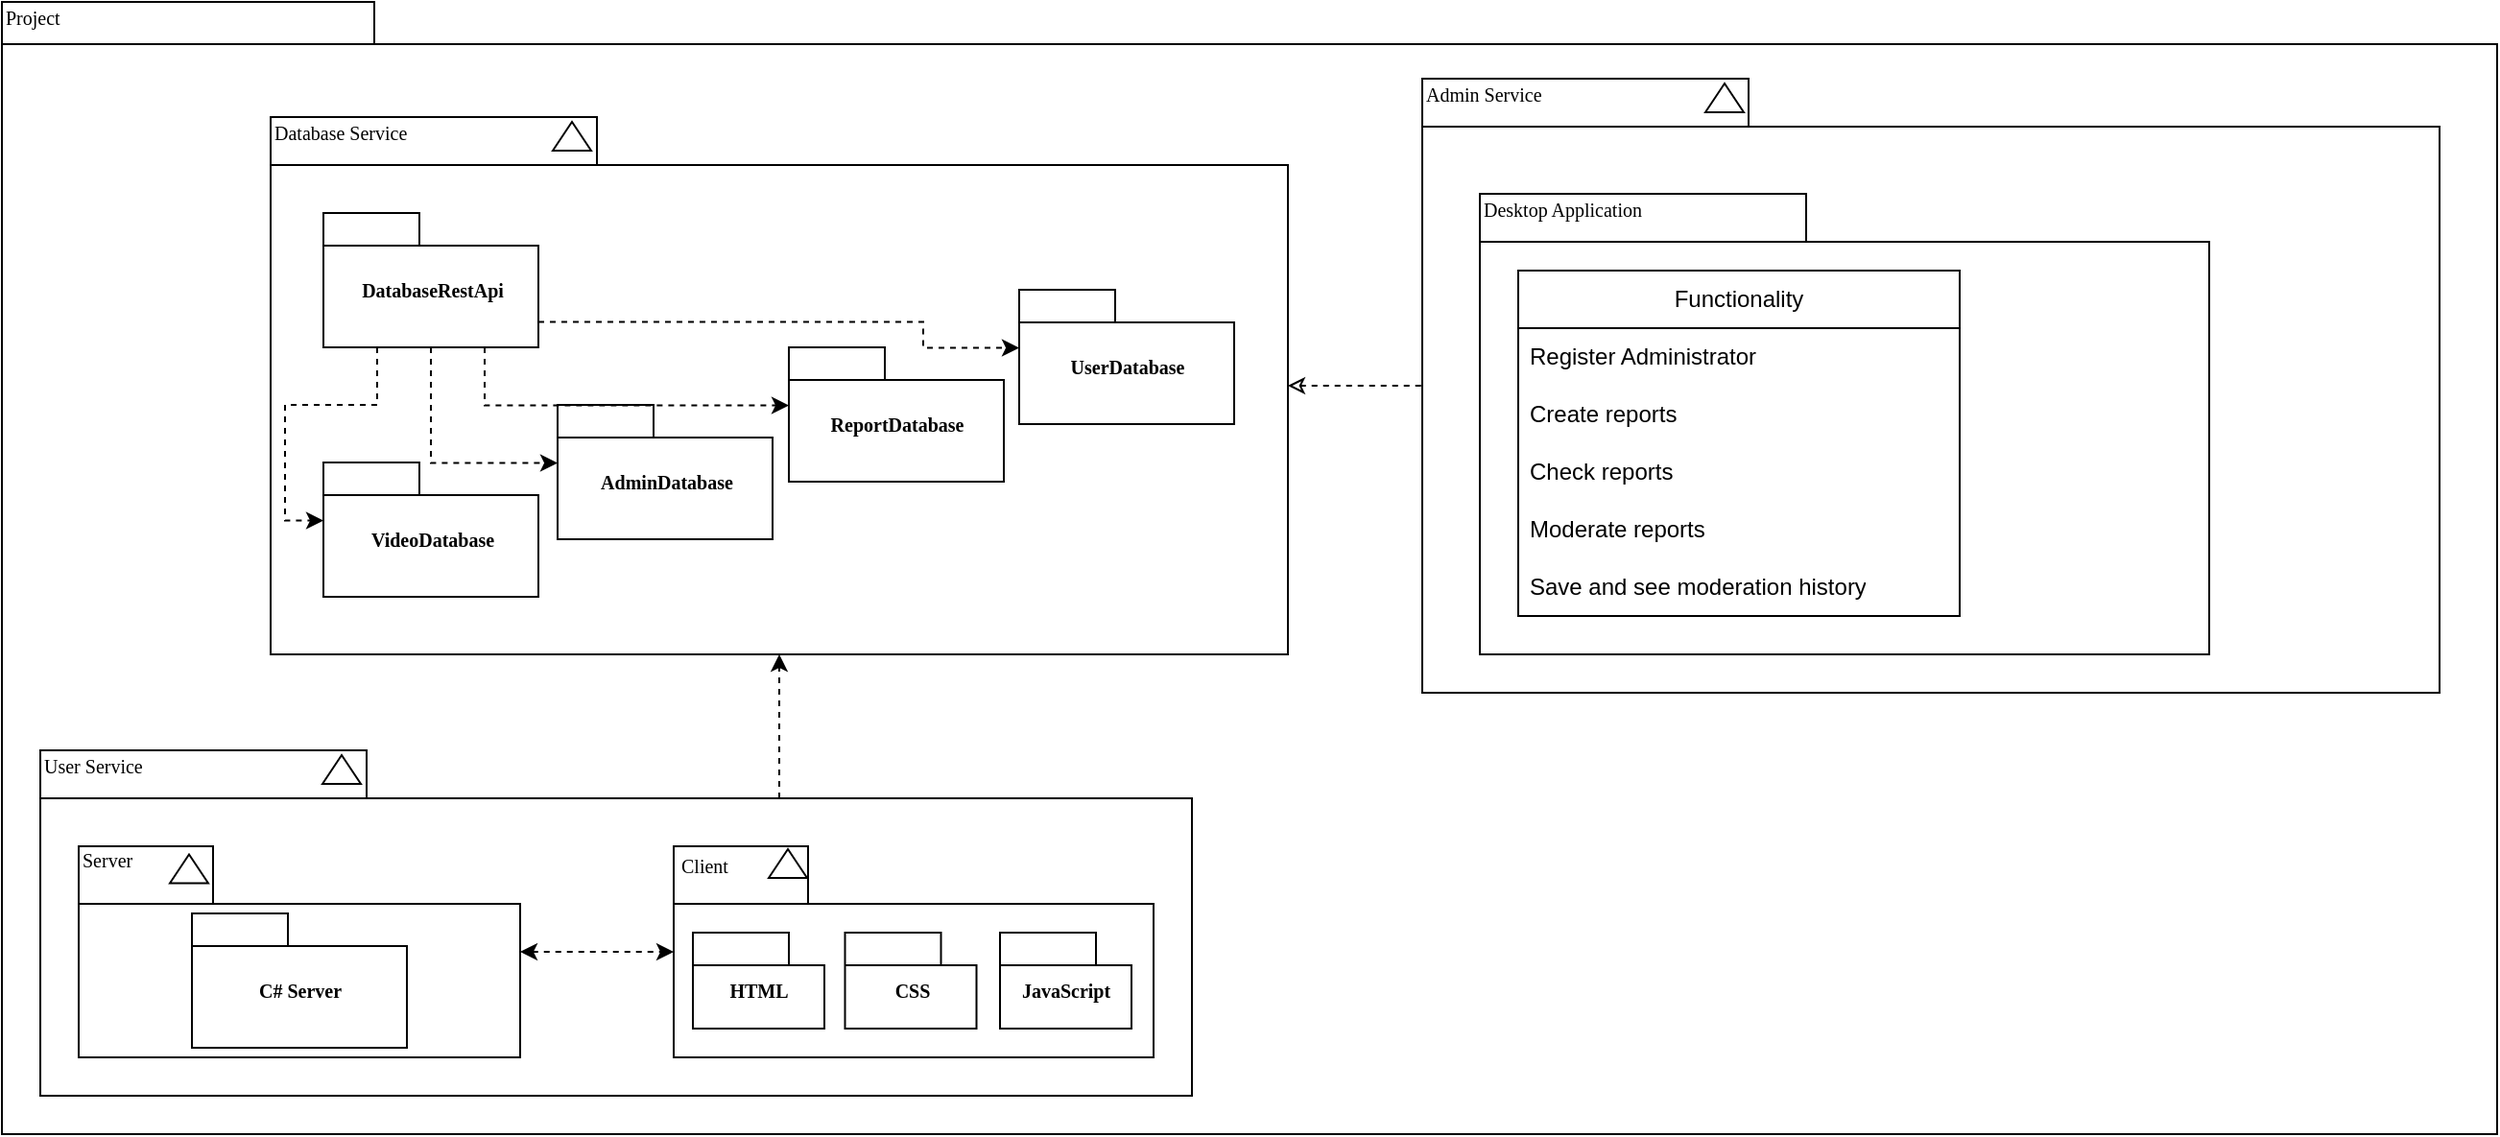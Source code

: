<mxfile version="26.0.16">
  <diagram name="Page-1" id="b5b7bab2-c9e2-2cf4-8b2a-24fd1a2a6d21">
    <mxGraphModel dx="1615" dy="857" grid="1" gridSize="10" guides="1" tooltips="1" connect="1" arrows="1" fold="1" page="1" pageScale="1" pageWidth="827" pageHeight="1169" background="none" math="0" shadow="0">
      <root>
        <mxCell id="0" />
        <mxCell id="1" parent="0" />
        <mxCell id="6e0c8c40b5770093-72" value="" style="shape=folder;fontStyle=1;spacingTop=10;tabWidth=194;tabHeight=22;tabPosition=left;html=1;rounded=0;shadow=0;comic=0;labelBackgroundColor=none;strokeWidth=1;fillColor=none;fontFamily=Verdana;fontSize=10;align=center;" parent="1" vertex="1">
          <mxGeometry x="220" y="130" width="1300" height="590" as="geometry" />
        </mxCell>
        <mxCell id="fLrisrRbhYUes1CpnOBM-46" value="" style="edgeStyle=orthogonalEdgeStyle;rounded=0;orthogonalLoop=1;jettySize=auto;html=1;dashed=1;startArrow=classic;startFill=0;endArrow=none;" edge="1" parent="1" source="6e0c8c40b5770093-33" target="fLrisrRbhYUes1CpnOBM-45">
          <mxGeometry relative="1" as="geometry" />
        </mxCell>
        <mxCell id="6e0c8c40b5770093-73" value="Project" style="text;html=1;align=left;verticalAlign=top;spacingTop=-4;fontSize=10;fontFamily=Verdana" parent="1" vertex="1">
          <mxGeometry x="220" y="130" width="190" height="20" as="geometry" />
        </mxCell>
        <mxCell id="fLrisrRbhYUes1CpnOBM-44" style="edgeStyle=orthogonalEdgeStyle;rounded=0;orthogonalLoop=1;jettySize=auto;html=1;exitX=0;exitY=0;exitDx=385;exitDy=25;exitPerimeter=0;dashed=1;" edge="1" parent="1" source="fLrisrRbhYUes1CpnOBM-16" target="6e0c8c40b5770093-33">
          <mxGeometry relative="1" as="geometry" />
        </mxCell>
        <mxCell id="fLrisrRbhYUes1CpnOBM-64" value="" style="group" vertex="1" connectable="0" parent="1">
          <mxGeometry x="960" y="170" width="530" height="320" as="geometry" />
        </mxCell>
        <mxCell id="fLrisrRbhYUes1CpnOBM-45" value="" style="shape=folder;fontStyle=1;spacingTop=10;tabWidth=170;tabHeight=25;tabPosition=left;html=1;rounded=0;shadow=0;comic=0;labelBackgroundColor=none;strokeColor=#000000;strokeWidth=1;fillColor=#ffffff;fontFamily=Verdana;fontSize=10;fontColor=#000000;align=center;" vertex="1" parent="fLrisrRbhYUes1CpnOBM-64">
          <mxGeometry width="530" height="320" as="geometry" />
        </mxCell>
        <mxCell id="fLrisrRbhYUes1CpnOBM-47" value="Admin Service" style="text;html=1;align=left;verticalAlign=top;spacingTop=-4;fontSize=10;fontFamily=Verdana" vertex="1" parent="fLrisrRbhYUes1CpnOBM-64">
          <mxGeometry width="139.5" height="25.5" as="geometry" />
        </mxCell>
        <mxCell id="fLrisrRbhYUes1CpnOBM-48" value="" style="triangle;whiteSpace=wrap;html=1;rounded=0;shadow=0;comic=0;labelBackgroundColor=none;strokeColor=#000000;strokeWidth=1;fillColor=#ffffff;fontFamily=Verdana;fontSize=10;fontColor=#000000;align=center;rotation=-90;" vertex="1" parent="fLrisrRbhYUes1CpnOBM-64">
          <mxGeometry x="150" width="15" height="20" as="geometry" />
        </mxCell>
        <mxCell id="fLrisrRbhYUes1CpnOBM-55" value="" style="shape=folder;fontStyle=1;spacingTop=10;tabWidth=170;tabHeight=25;tabPosition=left;html=1;rounded=0;shadow=0;comic=0;labelBackgroundColor=none;strokeColor=#000000;strokeWidth=1;fillColor=#ffffff;fontFamily=Verdana;fontSize=10;fontColor=#000000;align=center;" vertex="1" parent="fLrisrRbhYUes1CpnOBM-64">
          <mxGeometry x="30" y="60" width="380" height="240" as="geometry" />
        </mxCell>
        <mxCell id="fLrisrRbhYUes1CpnOBM-56" value="Desktop Application" style="text;html=1;align=left;verticalAlign=top;spacingTop=-4;fontSize=10;fontFamily=Verdana" vertex="1" parent="fLrisrRbhYUes1CpnOBM-64">
          <mxGeometry x="30" y="60" width="139.5" height="25.5" as="geometry" />
        </mxCell>
        <mxCell id="fLrisrRbhYUes1CpnOBM-57" value="Functionality" style="swimlane;fontStyle=0;childLayout=stackLayout;horizontal=1;startSize=30;horizontalStack=0;resizeParent=1;resizeParentMax=0;resizeLast=0;collapsible=1;marginBottom=0;whiteSpace=wrap;html=1;swimlaneLine=1;glass=0;rounded=0;" vertex="1" parent="fLrisrRbhYUes1CpnOBM-64">
          <mxGeometry x="50" y="100" width="230" height="180" as="geometry">
            <mxRectangle x="1020" y="290" width="110" height="30" as="alternateBounds" />
          </mxGeometry>
        </mxCell>
        <mxCell id="fLrisrRbhYUes1CpnOBM-58" value="Register Administrator" style="text;strokeColor=none;fillColor=none;align=left;verticalAlign=middle;spacingLeft=4;spacingRight=4;overflow=hidden;points=[[0,0.5],[1,0.5]];portConstraint=eastwest;rotatable=0;whiteSpace=wrap;html=1;" vertex="1" parent="fLrisrRbhYUes1CpnOBM-57">
          <mxGeometry y="30" width="230" height="30" as="geometry" />
        </mxCell>
        <mxCell id="fLrisrRbhYUes1CpnOBM-59" value="Create reports" style="text;strokeColor=none;fillColor=none;align=left;verticalAlign=middle;spacingLeft=4;spacingRight=4;overflow=hidden;points=[[0,0.5],[1,0.5]];portConstraint=eastwest;rotatable=0;whiteSpace=wrap;html=1;" vertex="1" parent="fLrisrRbhYUes1CpnOBM-57">
          <mxGeometry y="60" width="230" height="30" as="geometry" />
        </mxCell>
        <mxCell id="fLrisrRbhYUes1CpnOBM-60" value="Check reports&lt;span style=&quot;color: rgba(0, 0, 0, 0); font-family: monospace; font-size: 0px; text-wrap-mode: nowrap;&quot;&gt;%3CmxGraphModel%3E%3Croot%3E%3CmxCell%20id%3D%220%22%2F%3E%3CmxCell%20id%3D%221%22%20parent%3D%220%22%2F%3E%3CmxCell%20id%3D%222%22%20value%3D%22Admin%20Service%22%20style%3D%22text%3Bhtml%3D1%3Balign%3Dleft%3BverticalAlign%3Dtop%3BspacingTop%3D-4%3BfontSize%3D10%3BfontFamily%3DVerdana%22%20vertex%3D%221%22%20parent%3D%221%22%3E%3CmxGeometry%20x%3D%22970%22%20y%3D%22190%22%20width%3D%22139.5%22%20height%3D%2225.5%22%20as%3D%22geometry%22%2F%3E%3C%2FmxCell%3E%3C%2Froot%3E%3C%2FmxGraphModel%3E&lt;/span&gt;" style="text;strokeColor=none;fillColor=none;align=left;verticalAlign=middle;spacingLeft=4;spacingRight=4;overflow=hidden;points=[[0,0.5],[1,0.5]];portConstraint=eastwest;rotatable=0;whiteSpace=wrap;html=1;" vertex="1" parent="fLrisrRbhYUes1CpnOBM-57">
          <mxGeometry y="90" width="230" height="30" as="geometry" />
        </mxCell>
        <mxCell id="fLrisrRbhYUes1CpnOBM-61" value="Moderate reports" style="text;strokeColor=none;fillColor=none;align=left;verticalAlign=middle;spacingLeft=4;spacingRight=4;overflow=hidden;points=[[0,0.5],[1,0.5]];portConstraint=eastwest;rotatable=0;whiteSpace=wrap;html=1;" vertex="1" parent="fLrisrRbhYUes1CpnOBM-57">
          <mxGeometry y="120" width="230" height="30" as="geometry" />
        </mxCell>
        <mxCell id="fLrisrRbhYUes1CpnOBM-62" value="Save and see moderation history" style="text;strokeColor=none;fillColor=none;align=left;verticalAlign=middle;spacingLeft=4;spacingRight=4;overflow=hidden;points=[[0,0.5],[1,0.5]];portConstraint=eastwest;rotatable=0;whiteSpace=wrap;html=1;" vertex="1" parent="fLrisrRbhYUes1CpnOBM-57">
          <mxGeometry y="150" width="230" height="30" as="geometry" />
        </mxCell>
        <mxCell id="fLrisrRbhYUes1CpnOBM-65" value="" style="group" vertex="1" connectable="0" parent="1">
          <mxGeometry x="360" y="190" width="530" height="280" as="geometry" />
        </mxCell>
        <mxCell id="6e0c8c40b5770093-33" value="" style="shape=folder;fontStyle=1;spacingTop=10;tabWidth=170;tabHeight=25;tabPosition=left;html=1;rounded=0;shadow=0;comic=0;labelBackgroundColor=none;strokeColor=#000000;strokeWidth=1;fillColor=#ffffff;fontFamily=Verdana;fontSize=10;fontColor=#000000;align=center;" parent="fLrisrRbhYUes1CpnOBM-65" vertex="1">
          <mxGeometry width="530" height="280" as="geometry" />
        </mxCell>
        <mxCell id="6e0c8c40b5770093-42" value="VideoDatabase" style="shape=folder;fontStyle=1;spacingTop=10;tabWidth=50;tabHeight=17;tabPosition=left;html=1;rounded=0;shadow=0;comic=0;labelBackgroundColor=none;strokeColor=#000000;strokeWidth=1;fillColor=#ffffff;fontFamily=Verdana;fontSize=10;fontColor=#000000;align=center;" parent="fLrisrRbhYUes1CpnOBM-65" vertex="1">
          <mxGeometry x="27.5" y="180" width="112" height="70" as="geometry" />
        </mxCell>
        <mxCell id="6e0c8c40b5770093-51" value="" style="triangle;whiteSpace=wrap;html=1;rounded=0;shadow=0;comic=0;labelBackgroundColor=none;strokeColor=#000000;strokeWidth=1;fillColor=#ffffff;fontFamily=Verdana;fontSize=10;fontColor=#000000;align=center;rotation=-90;" parent="fLrisrRbhYUes1CpnOBM-65" vertex="1">
          <mxGeometry x="149.5" width="15" height="20" as="geometry" />
        </mxCell>
        <mxCell id="fLrisrRbhYUes1CpnOBM-1" value="Database Service" style="text;html=1;align=left;verticalAlign=top;spacingTop=-4;fontSize=10;fontFamily=Verdana" vertex="1" parent="fLrisrRbhYUes1CpnOBM-65">
          <mxGeometry width="139.5" height="25.5" as="geometry" />
        </mxCell>
        <mxCell id="fLrisrRbhYUes1CpnOBM-4" value="UserDatabase" style="shape=folder;fontStyle=1;spacingTop=10;tabWidth=50;tabHeight=17;tabPosition=left;html=1;rounded=0;shadow=0;comic=0;labelBackgroundColor=none;strokeColor=#000000;strokeWidth=1;fillColor=#ffffff;fontFamily=Verdana;fontSize=10;fontColor=#000000;align=center;" vertex="1" parent="fLrisrRbhYUes1CpnOBM-65">
          <mxGeometry x="390" y="90" width="112" height="70" as="geometry" />
        </mxCell>
        <mxCell id="fLrisrRbhYUes1CpnOBM-5" value="AdminDatabase" style="shape=folder;fontStyle=1;spacingTop=10;tabWidth=50;tabHeight=17;tabPosition=left;html=1;rounded=0;shadow=0;comic=0;labelBackgroundColor=none;strokeColor=#000000;strokeWidth=1;fillColor=#ffffff;fontFamily=Verdana;fontSize=10;fontColor=#000000;align=center;" vertex="1" parent="fLrisrRbhYUes1CpnOBM-65">
          <mxGeometry x="149.5" y="150" width="112" height="70" as="geometry" />
        </mxCell>
        <mxCell id="fLrisrRbhYUes1CpnOBM-6" value="ReportDatabase" style="shape=folder;fontStyle=1;spacingTop=10;tabWidth=50;tabHeight=17;tabPosition=left;html=1;rounded=0;shadow=0;comic=0;labelBackgroundColor=none;strokeColor=#000000;strokeWidth=1;fillColor=#ffffff;fontFamily=Verdana;fontSize=10;fontColor=#000000;align=center;" vertex="1" parent="fLrisrRbhYUes1CpnOBM-65">
          <mxGeometry x="270" y="120" width="112" height="70" as="geometry" />
        </mxCell>
        <mxCell id="fLrisrRbhYUes1CpnOBM-7" value="DatabaseRestApi" style="shape=folder;fontStyle=1;spacingTop=10;tabWidth=50;tabHeight=17;tabPosition=left;html=1;rounded=0;shadow=0;comic=0;labelBackgroundColor=none;strokeColor=#000000;strokeWidth=1;fillColor=#ffffff;fontFamily=Verdana;fontSize=10;fontColor=#000000;align=center;" vertex="1" parent="fLrisrRbhYUes1CpnOBM-65">
          <mxGeometry x="27.5" y="50" width="112" height="70" as="geometry" />
        </mxCell>
        <mxCell id="fLrisrRbhYUes1CpnOBM-11" style="edgeStyle=orthogonalEdgeStyle;rounded=0;orthogonalLoop=1;jettySize=auto;html=1;exitX=0.25;exitY=1;exitDx=0;exitDy=0;exitPerimeter=0;entryX=0;entryY=0;entryDx=0;entryDy=30.25;entryPerimeter=0;dashed=1;" edge="1" parent="fLrisrRbhYUes1CpnOBM-65" source="fLrisrRbhYUes1CpnOBM-7" target="6e0c8c40b5770093-42">
          <mxGeometry relative="1" as="geometry" />
        </mxCell>
        <mxCell id="fLrisrRbhYUes1CpnOBM-12" style="edgeStyle=orthogonalEdgeStyle;rounded=0;orthogonalLoop=1;jettySize=auto;html=1;exitX=0.5;exitY=1;exitDx=0;exitDy=0;exitPerimeter=0;entryX=0;entryY=0;entryDx=0;entryDy=30.25;entryPerimeter=0;dashed=1;" edge="1" parent="fLrisrRbhYUes1CpnOBM-65" source="fLrisrRbhYUes1CpnOBM-7" target="fLrisrRbhYUes1CpnOBM-5">
          <mxGeometry relative="1" as="geometry" />
        </mxCell>
        <mxCell id="fLrisrRbhYUes1CpnOBM-14" style="edgeStyle=orthogonalEdgeStyle;rounded=0;orthogonalLoop=1;jettySize=auto;html=1;exitX=0;exitY=0;exitDx=112;exitDy=56.75;exitPerimeter=0;entryX=0;entryY=0;entryDx=0;entryDy=30.25;entryPerimeter=0;dashed=1;" edge="1" parent="fLrisrRbhYUes1CpnOBM-65" source="fLrisrRbhYUes1CpnOBM-7" target="fLrisrRbhYUes1CpnOBM-4">
          <mxGeometry relative="1" as="geometry">
            <Array as="points">
              <mxPoint x="340" y="107" />
              <mxPoint x="340" y="120" />
            </Array>
          </mxGeometry>
        </mxCell>
        <mxCell id="fLrisrRbhYUes1CpnOBM-15" style="edgeStyle=orthogonalEdgeStyle;rounded=0;orthogonalLoop=1;jettySize=auto;html=1;exitX=0.75;exitY=1;exitDx=0;exitDy=0;exitPerimeter=0;entryX=0;entryY=0;entryDx=0;entryDy=30.25;entryPerimeter=0;dashed=1;" edge="1" parent="fLrisrRbhYUes1CpnOBM-65" source="fLrisrRbhYUes1CpnOBM-7" target="fLrisrRbhYUes1CpnOBM-6">
          <mxGeometry relative="1" as="geometry">
            <Array as="points">
              <mxPoint x="111" y="150" />
            </Array>
          </mxGeometry>
        </mxCell>
        <mxCell id="fLrisrRbhYUes1CpnOBM-67" value="" style="group" vertex="1" connectable="0" parent="1">
          <mxGeometry x="240" y="520" width="600" height="180" as="geometry" />
        </mxCell>
        <mxCell id="fLrisrRbhYUes1CpnOBM-16" value="" style="shape=folder;fontStyle=1;spacingTop=10;tabWidth=170;tabHeight=25;tabPosition=left;html=1;rounded=0;shadow=0;comic=0;labelBackgroundColor=none;strokeColor=#000000;strokeWidth=1;fillColor=#ffffff;fontFamily=Verdana;fontSize=10;fontColor=#000000;align=center;" vertex="1" parent="fLrisrRbhYUes1CpnOBM-67">
          <mxGeometry width="600" height="180" as="geometry" />
        </mxCell>
        <mxCell id="fLrisrRbhYUes1CpnOBM-17" value="User Service" style="text;html=1;align=left;verticalAlign=top;spacingTop=-4;fontSize=10;fontFamily=Verdana" vertex="1" parent="fLrisrRbhYUes1CpnOBM-67">
          <mxGeometry width="139.5" height="25.5" as="geometry" />
        </mxCell>
        <mxCell id="fLrisrRbhYUes1CpnOBM-18" value="" style="triangle;whiteSpace=wrap;html=1;rounded=0;shadow=0;comic=0;labelBackgroundColor=none;strokeColor=#000000;strokeWidth=1;fillColor=#ffffff;fontFamily=Verdana;fontSize=10;fontColor=#000000;align=center;rotation=-90;" vertex="1" parent="fLrisrRbhYUes1CpnOBM-67">
          <mxGeometry x="149.5" width="15" height="20" as="geometry" />
        </mxCell>
        <mxCell id="fLrisrRbhYUes1CpnOBM-30" value="" style="edgeStyle=orthogonalEdgeStyle;rounded=0;orthogonalLoop=1;jettySize=auto;html=1;dashed=1;startArrow=classic;startFill=1;" edge="1" parent="fLrisrRbhYUes1CpnOBM-67" source="fLrisrRbhYUes1CpnOBM-21" target="fLrisrRbhYUes1CpnOBM-29">
          <mxGeometry relative="1" as="geometry" />
        </mxCell>
        <mxCell id="fLrisrRbhYUes1CpnOBM-21" value="" style="shape=folder;fontStyle=1;spacingTop=10;tabWidth=70;tabHeight=30;tabPosition=left;html=1;rounded=0;shadow=0;comic=0;labelBackgroundColor=none;strokeColor=#000000;strokeWidth=1;fillColor=#ffffff;fontFamily=Verdana;fontSize=10;fontColor=#000000;align=center;" vertex="1" parent="fLrisrRbhYUes1CpnOBM-67">
          <mxGeometry x="20" y="50" width="230" height="110" as="geometry" />
        </mxCell>
        <mxCell id="fLrisrRbhYUes1CpnOBM-22" value="Server" style="text;html=1;align=left;verticalAlign=top;spacingTop=-4;fontSize=10;fontFamily=Verdana" vertex="1" parent="fLrisrRbhYUes1CpnOBM-67">
          <mxGeometry x="20" y="49" width="50" height="25.5" as="geometry" />
        </mxCell>
        <mxCell id="fLrisrRbhYUes1CpnOBM-23" value="" style="triangle;whiteSpace=wrap;html=1;rounded=0;shadow=0;comic=0;labelBackgroundColor=none;strokeColor=#000000;strokeWidth=1;fillColor=#ffffff;fontFamily=Verdana;fontSize=10;fontColor=#000000;align=center;rotation=-90;" vertex="1" parent="fLrisrRbhYUes1CpnOBM-67">
          <mxGeometry x="70" y="51.75" width="15" height="20" as="geometry" />
        </mxCell>
        <mxCell id="fLrisrRbhYUes1CpnOBM-24" value="C# Server" style="shape=folder;fontStyle=1;spacingTop=10;tabWidth=50;tabHeight=17;tabPosition=left;html=1;rounded=0;shadow=0;comic=0;labelBackgroundColor=none;strokeColor=#000000;strokeWidth=1;fillColor=#ffffff;fontFamily=Verdana;fontSize=10;fontColor=#000000;align=center;" vertex="1" parent="fLrisrRbhYUes1CpnOBM-67">
          <mxGeometry x="79" y="85" width="112" height="70" as="geometry" />
        </mxCell>
        <mxCell id="fLrisrRbhYUes1CpnOBM-29" value="" style="shape=folder;fontStyle=1;spacingTop=10;tabWidth=70;tabHeight=30;tabPosition=left;html=1;rounded=0;shadow=0;comic=0;labelBackgroundColor=none;strokeColor=#000000;strokeWidth=1;fillColor=#ffffff;fontFamily=Verdana;fontSize=10;fontColor=#000000;align=center;" vertex="1" parent="fLrisrRbhYUes1CpnOBM-67">
          <mxGeometry x="330" y="50" width="250" height="110" as="geometry" />
        </mxCell>
        <mxCell id="fLrisrRbhYUes1CpnOBM-31" value="Client" style="text;html=1;align=left;verticalAlign=top;spacingTop=-4;fontSize=10;fontFamily=Verdana" vertex="1" parent="fLrisrRbhYUes1CpnOBM-67">
          <mxGeometry x="332" y="51.75" width="50" height="25.5" as="geometry" />
        </mxCell>
        <mxCell id="fLrisrRbhYUes1CpnOBM-32" value="" style="triangle;whiteSpace=wrap;html=1;rounded=0;shadow=0;comic=0;labelBackgroundColor=none;strokeColor=#000000;strokeWidth=1;fillColor=#ffffff;fontFamily=Verdana;fontSize=10;fontColor=#000000;align=center;rotation=-90;" vertex="1" parent="fLrisrRbhYUes1CpnOBM-67">
          <mxGeometry x="382" y="49" width="15" height="20" as="geometry" />
        </mxCell>
        <mxCell id="fLrisrRbhYUes1CpnOBM-40" value="HTML" style="shape=folder;fontStyle=1;spacingTop=10;tabWidth=50;tabHeight=17;tabPosition=left;html=1;rounded=0;shadow=0;comic=0;labelBackgroundColor=none;strokeColor=#000000;strokeWidth=1;fillColor=#ffffff;fontFamily=Verdana;fontSize=10;fontColor=#000000;align=center;" vertex="1" parent="fLrisrRbhYUes1CpnOBM-67">
          <mxGeometry x="340" y="95" width="68.5" height="50" as="geometry" />
        </mxCell>
        <mxCell id="fLrisrRbhYUes1CpnOBM-41" value="CSS" style="shape=folder;fontStyle=1;spacingTop=10;tabWidth=50;tabHeight=17;tabPosition=left;html=1;rounded=0;shadow=0;comic=0;labelBackgroundColor=none;strokeColor=#000000;strokeWidth=1;fillColor=#ffffff;fontFamily=Verdana;fontSize=10;fontColor=#000000;align=center;" vertex="1" parent="fLrisrRbhYUes1CpnOBM-67">
          <mxGeometry x="419.25" y="95" width="68.5" height="50" as="geometry" />
        </mxCell>
        <mxCell id="fLrisrRbhYUes1CpnOBM-42" value="JavaScript" style="shape=folder;fontStyle=1;spacingTop=10;tabWidth=50;tabHeight=17;tabPosition=left;html=1;rounded=0;shadow=0;comic=0;labelBackgroundColor=none;strokeColor=#000000;strokeWidth=1;fillColor=#ffffff;fontFamily=Verdana;fontSize=10;fontColor=#000000;align=center;" vertex="1" parent="fLrisrRbhYUes1CpnOBM-67">
          <mxGeometry x="500" y="95" width="68.5" height="50" as="geometry" />
        </mxCell>
      </root>
    </mxGraphModel>
  </diagram>
</mxfile>
